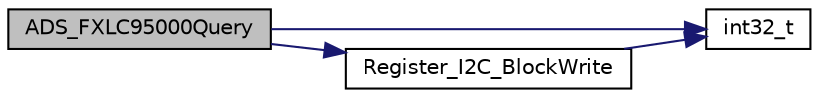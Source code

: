 digraph "ADS_FXLC95000Query"
{
  edge [fontname="Helvetica",fontsize="10",labelfontname="Helvetica",labelfontsize="10"];
  node [fontname="Helvetica",fontsize="10",shape=record];
  rankdir="LR";
  Node75 [label="ADS_FXLC95000Query",height=0.2,width=0.4,color="black", fillcolor="grey75", style="filled", fontcolor="black"];
  Node75 -> Node76 [color="midnightblue",fontsize="10",style="solid",fontname="Helvetica"];
  Node76 [label="int32_t",height=0.2,width=0.4,color="black", fillcolor="white", style="filled",URL="$data__format__service_8h.html#a5d7069350a7d7e65686c77a8038f462f",tooltip="The interface function to append the data on the formated stream. "];
  Node75 -> Node77 [color="midnightblue",fontsize="10",style="solid",fontname="Helvetica"];
  Node77 [label="Register_I2C_BlockWrite",height=0.2,width=0.4,color="black", fillcolor="white", style="filled",URL="$register__io__i2c_8c.html#ac5a66aa1b8d95d267c9d68cb475c9e01",tooltip="The interface function to write a sensor register. "];
  Node77 -> Node76 [color="midnightblue",fontsize="10",style="solid",fontname="Helvetica"];
}
